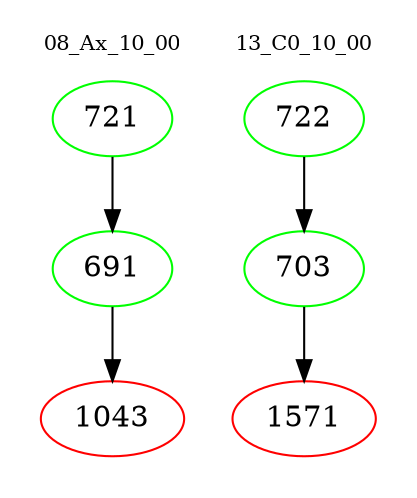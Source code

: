 digraph{
subgraph cluster_0 {
color = white
label = "08_Ax_10_00";
fontsize=10;
T0_721 [label="721", color="green"]
T0_721 -> T0_691 [color="black"]
T0_691 [label="691", color="green"]
T0_691 -> T0_1043 [color="black"]
T0_1043 [label="1043", color="red"]
}
subgraph cluster_1 {
color = white
label = "13_C0_10_00";
fontsize=10;
T1_722 [label="722", color="green"]
T1_722 -> T1_703 [color="black"]
T1_703 [label="703", color="green"]
T1_703 -> T1_1571 [color="black"]
T1_1571 [label="1571", color="red"]
}
}
